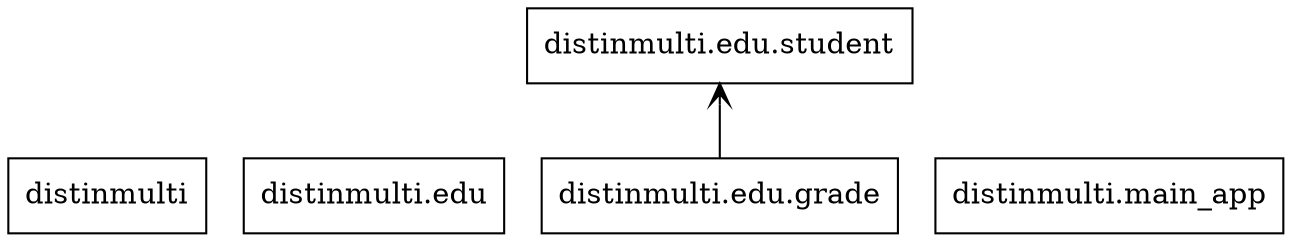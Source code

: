 digraph "packages" {
charset="utf-8"
rankdir=BT
"0" [label="distinmulti", shape="box"];
"1" [label="distinmulti.edu", shape="box"];
"2" [label="distinmulti.edu.grade", shape="box"];
"3" [label="distinmulti.edu.student", shape="box"];
"4" [label="distinmulti.main_app", shape="box"];
"2" -> "3" [arrowhead="open", arrowtail="none"];
}
